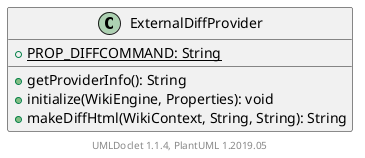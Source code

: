 @startuml

    class ExternalDiffProvider [[ExternalDiffProvider.html]] {
        {static} +PROP_DIFFCOMMAND: String
        +getProviderInfo(): String
        +initialize(WikiEngine, Properties): void
        +makeDiffHtml(WikiContext, String, String): String
    }


    center footer UMLDoclet 1.1.4, PlantUML 1.2019.05
@enduml
